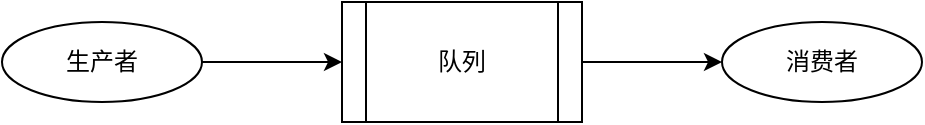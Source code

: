 <mxfile version="13.10.0" type="github">
  <diagram id="BQV4UrW2nJUJ0BOvXX9o" name="第 1 页">
    <mxGraphModel dx="946" dy="462" grid="1" gridSize="10" guides="1" tooltips="1" connect="1" arrows="1" fold="1" page="1" pageScale="1" pageWidth="827" pageHeight="1169" math="0" shadow="0">
      <root>
        <mxCell id="0" />
        <mxCell id="1" parent="0" />
        <mxCell id="K4mkRZeemjEDkVLD8lrk-7" value="" style="edgeStyle=orthogonalEdgeStyle;rounded=0;orthogonalLoop=1;jettySize=auto;html=1;" edge="1" parent="1" source="K4mkRZeemjEDkVLD8lrk-1" target="K4mkRZeemjEDkVLD8lrk-5">
          <mxGeometry relative="1" as="geometry" />
        </mxCell>
        <mxCell id="K4mkRZeemjEDkVLD8lrk-1" value="生产者" style="ellipse;whiteSpace=wrap;html=1;" vertex="1" parent="1">
          <mxGeometry x="110" y="220" width="100" height="40" as="geometry" />
        </mxCell>
        <mxCell id="K4mkRZeemjEDkVLD8lrk-8" value="" style="edgeStyle=orthogonalEdgeStyle;rounded=0;orthogonalLoop=1;jettySize=auto;html=1;" edge="1" parent="1" source="K4mkRZeemjEDkVLD8lrk-5" target="K4mkRZeemjEDkVLD8lrk-6">
          <mxGeometry relative="1" as="geometry" />
        </mxCell>
        <mxCell id="K4mkRZeemjEDkVLD8lrk-5" value="队列" style="shape=process;whiteSpace=wrap;html=1;backgroundOutline=1;gradientColor=none;" vertex="1" parent="1">
          <mxGeometry x="280" y="210" width="120" height="60" as="geometry" />
        </mxCell>
        <mxCell id="K4mkRZeemjEDkVLD8lrk-6" value="消费者" style="ellipse;whiteSpace=wrap;html=1;" vertex="1" parent="1">
          <mxGeometry x="470" y="220" width="100" height="40" as="geometry" />
        </mxCell>
      </root>
    </mxGraphModel>
  </diagram>
</mxfile>
